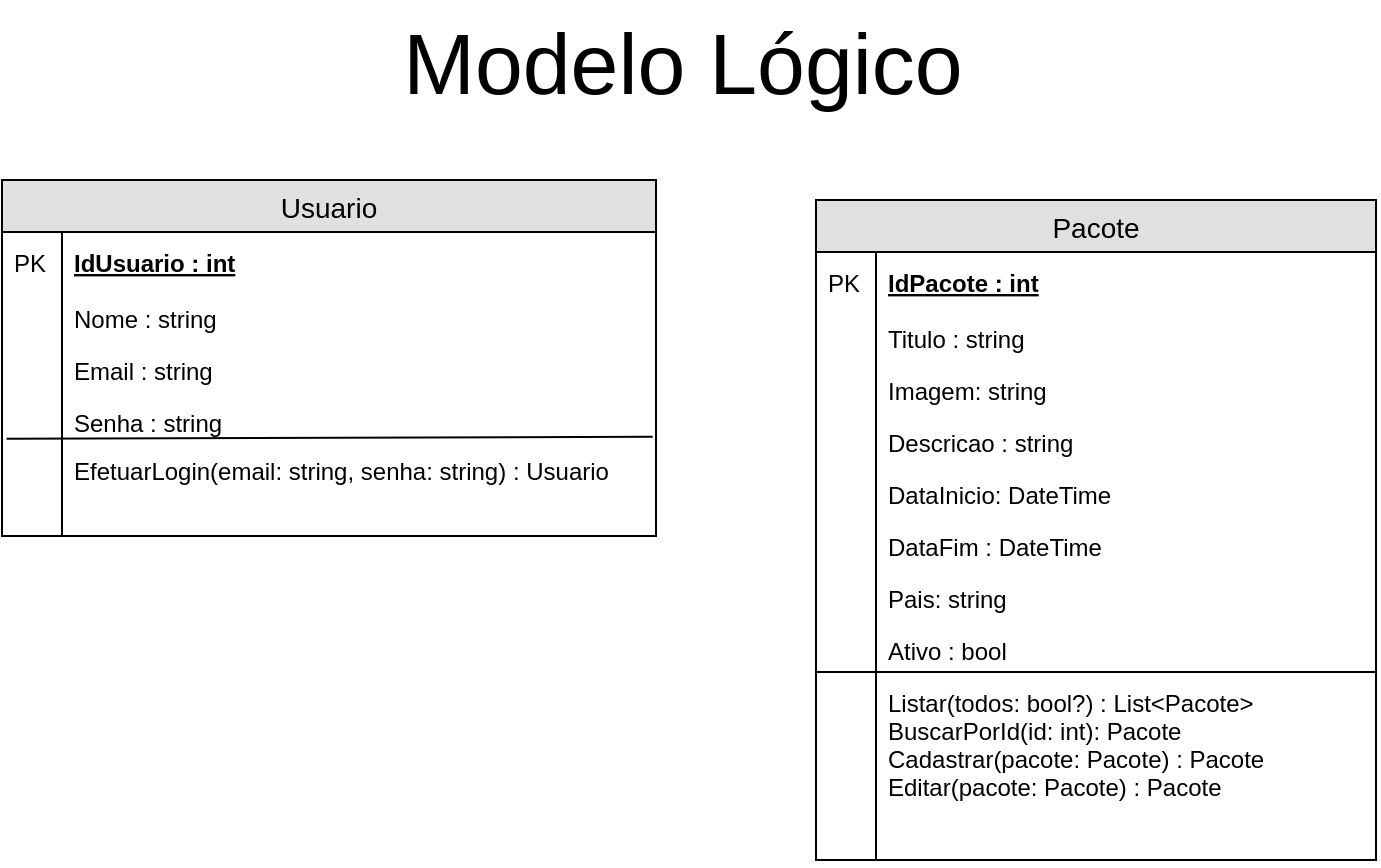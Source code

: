 <mxfile version="12.5.8" type="device"><diagram id="sK4Pc5eGpRksx_3JGdV3" name="Page-2"><mxGraphModel dx="1038" dy="531" grid="1" gridSize="10" guides="1" tooltips="1" connect="1" arrows="1" fold="1" page="1" pageScale="1" pageWidth="827" pageHeight="1169" math="0" shadow="0"><root><mxCell id="xXAz9D_2bQfbToG_ocmP-0"/><mxCell id="xXAz9D_2bQfbToG_ocmP-1" parent="xXAz9D_2bQfbToG_ocmP-0"/><mxCell id="SWj2FK91KR-_j_shpl1V-0" value="&lt;font style=&quot;font-size: 43px&quot;&gt;Modelo Lógico&lt;/font&gt;" style="text;html=1;align=center;" vertex="1" parent="xXAz9D_2bQfbToG_ocmP-1"><mxGeometry x="233" y="30" width="360" height="50" as="geometry"/></mxCell><mxCell id="SWj2FK91KR-_j_shpl1V-1" value="Usuario" style="swimlane;fontStyle=0;childLayout=stackLayout;horizontal=1;startSize=26;fillColor=#e0e0e0;horizontalStack=0;resizeParent=1;resizeParentMax=0;resizeLast=0;collapsible=1;marginBottom=0;swimlaneFillColor=#ffffff;align=center;fontSize=14;" vertex="1" parent="xXAz9D_2bQfbToG_ocmP-1"><mxGeometry x="73" y="120" width="327" height="178" as="geometry"/></mxCell><mxCell id="SWj2FK91KR-_j_shpl1V-2" value="IdUsuario : int" style="shape=partialRectangle;top=0;left=0;right=0;bottom=1;align=left;verticalAlign=middle;fillColor=none;spacingLeft=34;spacingRight=4;overflow=hidden;rotatable=0;points=[[0,0.5],[1,0.5]];portConstraint=eastwest;dropTarget=0;fontStyle=5;fontSize=12;strokeColor=none;" vertex="1" parent="SWj2FK91KR-_j_shpl1V-1"><mxGeometry y="26" width="327" height="30" as="geometry"/></mxCell><mxCell id="SWj2FK91KR-_j_shpl1V-3" value="PK" style="shape=partialRectangle;top=0;left=0;bottom=0;fillColor=none;align=left;verticalAlign=middle;spacingLeft=4;spacingRight=4;overflow=hidden;rotatable=0;points=[];portConstraint=eastwest;part=1;fontSize=12;" vertex="1" connectable="0" parent="SWj2FK91KR-_j_shpl1V-2"><mxGeometry width="30" height="30" as="geometry"/></mxCell><mxCell id="SWj2FK91KR-_j_shpl1V-4" value="Nome : string" style="shape=partialRectangle;top=0;left=0;right=0;bottom=0;align=left;verticalAlign=top;fillColor=none;spacingLeft=34;spacingRight=4;overflow=hidden;rotatable=0;points=[[0,0.5],[1,0.5]];portConstraint=eastwest;dropTarget=0;fontSize=12;" vertex="1" parent="SWj2FK91KR-_j_shpl1V-1"><mxGeometry y="56" width="327" height="26" as="geometry"/></mxCell><mxCell id="SWj2FK91KR-_j_shpl1V-5" value="" style="shape=partialRectangle;top=0;left=0;bottom=0;fillColor=none;align=left;verticalAlign=top;spacingLeft=4;spacingRight=4;overflow=hidden;rotatable=0;points=[];portConstraint=eastwest;part=1;fontSize=12;" vertex="1" connectable="0" parent="SWj2FK91KR-_j_shpl1V-4"><mxGeometry width="30" height="26" as="geometry"/></mxCell><mxCell id="SWj2FK91KR-_j_shpl1V-6" value="Email : string" style="shape=partialRectangle;top=0;left=0;right=0;bottom=0;align=left;verticalAlign=top;fillColor=none;spacingLeft=34;spacingRight=4;overflow=hidden;rotatable=0;points=[[0,0.5],[1,0.5]];portConstraint=eastwest;dropTarget=0;fontSize=12;" vertex="1" parent="SWj2FK91KR-_j_shpl1V-1"><mxGeometry y="82" width="327" height="26" as="geometry"/></mxCell><mxCell id="SWj2FK91KR-_j_shpl1V-7" value="" style="shape=partialRectangle;top=0;left=0;bottom=0;fillColor=none;align=left;verticalAlign=top;spacingLeft=4;spacingRight=4;overflow=hidden;rotatable=0;points=[];portConstraint=eastwest;part=1;fontSize=12;" vertex="1" connectable="0" parent="SWj2FK91KR-_j_shpl1V-6"><mxGeometry width="30" height="26" as="geometry"/></mxCell><mxCell id="SWj2FK91KR-_j_shpl1V-8" value="Senha : string" style="shape=partialRectangle;top=0;left=0;right=0;bottom=0;align=left;verticalAlign=top;fillColor=none;spacingLeft=34;spacingRight=4;overflow=hidden;rotatable=0;points=[[0,0.5],[1,0.5]];portConstraint=eastwest;dropTarget=0;fontSize=12;strokeColor=#000000;" vertex="1" parent="SWj2FK91KR-_j_shpl1V-1"><mxGeometry y="108" width="327" height="24" as="geometry"/></mxCell><mxCell id="SWj2FK91KR-_j_shpl1V-9" value="" style="shape=partialRectangle;top=0;left=0;bottom=0;fillColor=none;align=left;verticalAlign=top;spacingLeft=4;spacingRight=4;overflow=hidden;rotatable=0;points=[];portConstraint=eastwest;part=1;fontSize=12;" vertex="1" connectable="0" parent="SWj2FK91KR-_j_shpl1V-8"><mxGeometry width="30" height="24" as="geometry"/></mxCell><mxCell id="SWj2FK91KR-_j_shpl1V-10" value="EfetuarLogin(email: string, senha: string) : Usuario" style="shape=partialRectangle;top=0;left=0;right=0;bottom=0;align=left;verticalAlign=top;fillColor=none;spacingLeft=34;spacingRight=4;overflow=hidden;rotatable=0;points=[[0,0.5],[1,0.5]];portConstraint=eastwest;dropTarget=0;fontSize=12;strokeWidth=15;labelBorderColor=none;strokeColor=none;" vertex="1" parent="SWj2FK91KR-_j_shpl1V-1"><mxGeometry y="132" width="327" height="46" as="geometry"/></mxCell><mxCell id="SWj2FK91KR-_j_shpl1V-11" value="" style="shape=partialRectangle;top=0;left=0;bottom=0;fillColor=none;align=left;verticalAlign=top;spacingLeft=4;spacingRight=4;overflow=hidden;rotatable=0;points=[];portConstraint=eastwest;part=1;fontSize=12;" vertex="1" connectable="0" parent="SWj2FK91KR-_j_shpl1V-10"><mxGeometry width="30" height="46" as="geometry"/></mxCell><mxCell id="SWj2FK91KR-_j_shpl1V-23" value="" style="endArrow=none;html=1;entryX=0.995;entryY=-0.078;entryDx=0;entryDy=0;entryPerimeter=0;exitX=0.007;exitY=0.892;exitDx=0;exitDy=0;exitPerimeter=0;" edge="1" parent="SWj2FK91KR-_j_shpl1V-1" source="SWj2FK91KR-_j_shpl1V-8" target="SWj2FK91KR-_j_shpl1V-10"><mxGeometry width="50" height="50" relative="1" as="geometry"><mxPoint x="-3" y="260" as="sourcePoint"/><mxPoint x="47" y="210" as="targetPoint"/></mxGeometry></mxCell><mxCell id="SWj2FK91KR-_j_shpl1V-12" value="Pacote" style="swimlane;fontStyle=0;childLayout=stackLayout;horizontal=1;startSize=26;fillColor=#e0e0e0;horizontalStack=0;resizeParent=1;resizeParentMax=0;resizeLast=0;collapsible=1;marginBottom=0;swimlaneFillColor=#ffffff;align=center;fontSize=14;" vertex="1" parent="xXAz9D_2bQfbToG_ocmP-1"><mxGeometry x="480" y="130" width="280" height="330" as="geometry"/></mxCell><mxCell id="SWj2FK91KR-_j_shpl1V-13" value="IdPacote : int" style="shape=partialRectangle;top=0;left=0;right=0;bottom=1;align=left;verticalAlign=middle;fillColor=none;spacingLeft=34;spacingRight=4;overflow=hidden;rotatable=0;points=[[0,0.5],[1,0.5]];portConstraint=eastwest;dropTarget=0;fontStyle=5;fontSize=12;strokeColor=none;" vertex="1" parent="SWj2FK91KR-_j_shpl1V-12"><mxGeometry y="26" width="280" height="30" as="geometry"/></mxCell><mxCell id="SWj2FK91KR-_j_shpl1V-14" value="PK" style="shape=partialRectangle;top=0;left=0;bottom=0;fillColor=none;align=left;verticalAlign=middle;spacingLeft=4;spacingRight=4;overflow=hidden;rotatable=0;points=[];portConstraint=eastwest;part=1;fontSize=12;" vertex="1" connectable="0" parent="SWj2FK91KR-_j_shpl1V-13"><mxGeometry width="30" height="30" as="geometry"/></mxCell><mxCell id="SWj2FK91KR-_j_shpl1V-15" value="Titulo : string" style="shape=partialRectangle;top=0;left=0;right=0;bottom=0;align=left;verticalAlign=top;fillColor=none;spacingLeft=34;spacingRight=4;overflow=hidden;rotatable=0;points=[[0,0.5],[1,0.5]];portConstraint=eastwest;dropTarget=0;fontSize=12;" vertex="1" parent="SWj2FK91KR-_j_shpl1V-12"><mxGeometry y="56" width="280" height="26" as="geometry"/></mxCell><mxCell id="SWj2FK91KR-_j_shpl1V-16" value="" style="shape=partialRectangle;top=0;left=0;bottom=0;fillColor=none;align=left;verticalAlign=top;spacingLeft=4;spacingRight=4;overflow=hidden;rotatable=0;points=[];portConstraint=eastwest;part=1;fontSize=12;" vertex="1" connectable="0" parent="SWj2FK91KR-_j_shpl1V-15"><mxGeometry width="30" height="26" as="geometry"/></mxCell><mxCell id="SWj2FK91KR-_j_shpl1V-17" value="Imagem: string" style="shape=partialRectangle;top=0;left=0;right=0;bottom=0;align=left;verticalAlign=top;fillColor=none;spacingLeft=34;spacingRight=4;overflow=hidden;rotatable=0;points=[[0,0.5],[1,0.5]];portConstraint=eastwest;dropTarget=0;fontSize=12;" vertex="1" parent="SWj2FK91KR-_j_shpl1V-12"><mxGeometry y="82" width="280" height="26" as="geometry"/></mxCell><mxCell id="SWj2FK91KR-_j_shpl1V-18" value="" style="shape=partialRectangle;top=0;left=0;bottom=0;fillColor=none;align=left;verticalAlign=top;spacingLeft=4;spacingRight=4;overflow=hidden;rotatable=0;points=[];portConstraint=eastwest;part=1;fontSize=12;" vertex="1" connectable="0" parent="SWj2FK91KR-_j_shpl1V-17"><mxGeometry width="30" height="26" as="geometry"/></mxCell><mxCell id="SWj2FK91KR-_j_shpl1V-19" value="Descricao : string" style="shape=partialRectangle;top=0;left=0;right=0;bottom=0;align=left;verticalAlign=top;fillColor=none;spacingLeft=34;spacingRight=4;overflow=hidden;rotatable=0;points=[[0,0.5],[1,0.5]];portConstraint=eastwest;dropTarget=0;fontSize=12;" vertex="1" parent="SWj2FK91KR-_j_shpl1V-12"><mxGeometry y="108" width="280" height="26" as="geometry"/></mxCell><mxCell id="SWj2FK91KR-_j_shpl1V-20" value="" style="shape=partialRectangle;top=0;left=0;bottom=0;fillColor=none;align=left;verticalAlign=top;spacingLeft=4;spacingRight=4;overflow=hidden;rotatable=0;points=[];portConstraint=eastwest;part=1;fontSize=12;" vertex="1" connectable="0" parent="SWj2FK91KR-_j_shpl1V-19"><mxGeometry width="30" height="26" as="geometry"/></mxCell><mxCell id="SWj2FK91KR-_j_shpl1V-21" value="DataInicio: DateTime" style="shape=partialRectangle;top=0;left=0;right=0;bottom=0;align=left;verticalAlign=top;fillColor=none;spacingLeft=34;spacingRight=4;overflow=hidden;rotatable=0;points=[[0,0.5],[1,0.5]];portConstraint=eastwest;dropTarget=0;fontSize=12;" vertex="1" parent="SWj2FK91KR-_j_shpl1V-12"><mxGeometry y="134" width="280" height="26" as="geometry"/></mxCell><mxCell id="SWj2FK91KR-_j_shpl1V-22" value="" style="shape=partialRectangle;top=0;left=0;bottom=0;fillColor=none;align=left;verticalAlign=top;spacingLeft=4;spacingRight=4;overflow=hidden;rotatable=0;points=[];portConstraint=eastwest;part=1;fontSize=12;" vertex="1" connectable="0" parent="SWj2FK91KR-_j_shpl1V-21"><mxGeometry width="30" height="26" as="geometry"/></mxCell><mxCell id="SWj2FK91KR-_j_shpl1V-26" value="DataFim : DateTime" style="shape=partialRectangle;top=0;left=0;right=0;bottom=0;align=left;verticalAlign=top;fillColor=none;spacingLeft=34;spacingRight=4;overflow=hidden;rotatable=0;points=[[0,0.5],[1,0.5]];portConstraint=eastwest;dropTarget=0;fontSize=12;" vertex="1" parent="SWj2FK91KR-_j_shpl1V-12"><mxGeometry y="160" width="280" height="26" as="geometry"/></mxCell><mxCell id="SWj2FK91KR-_j_shpl1V-27" value="" style="shape=partialRectangle;top=0;left=0;bottom=0;fillColor=none;align=left;verticalAlign=top;spacingLeft=4;spacingRight=4;overflow=hidden;rotatable=0;points=[];portConstraint=eastwest;part=1;fontSize=12;" vertex="1" connectable="0" parent="SWj2FK91KR-_j_shpl1V-26"><mxGeometry width="30" height="26" as="geometry"/></mxCell><mxCell id="SWj2FK91KR-_j_shpl1V-28" value="Pais: string" style="shape=partialRectangle;top=0;left=0;right=0;bottom=0;align=left;verticalAlign=top;fillColor=none;spacingLeft=34;spacingRight=4;overflow=hidden;rotatable=0;points=[[0,0.5],[1,0.5]];portConstraint=eastwest;dropTarget=0;fontSize=12;" vertex="1" parent="SWj2FK91KR-_j_shpl1V-12"><mxGeometry y="186" width="280" height="26" as="geometry"/></mxCell><mxCell id="SWj2FK91KR-_j_shpl1V-29" value="" style="shape=partialRectangle;top=0;left=0;bottom=0;fillColor=none;align=left;verticalAlign=top;spacingLeft=4;spacingRight=4;overflow=hidden;rotatable=0;points=[];portConstraint=eastwest;part=1;fontSize=12;" vertex="1" connectable="0" parent="SWj2FK91KR-_j_shpl1V-28"><mxGeometry width="30" height="26" as="geometry"/></mxCell><mxCell id="SWj2FK91KR-_j_shpl1V-30" value="Ativo : bool" style="shape=partialRectangle;top=0;left=0;right=0;bottom=0;align=left;verticalAlign=top;fillColor=none;spacingLeft=34;spacingRight=4;overflow=hidden;rotatable=0;points=[[0,0.5],[1,0.5]];portConstraint=eastwest;dropTarget=0;fontSize=12;strokeColor=#000000;" vertex="1" parent="SWj2FK91KR-_j_shpl1V-12"><mxGeometry y="212" width="280" height="26" as="geometry"/></mxCell><mxCell id="SWj2FK91KR-_j_shpl1V-31" value="" style="shape=partialRectangle;top=0;left=0;bottom=0;fillColor=none;align=left;verticalAlign=top;spacingLeft=4;spacingRight=4;overflow=hidden;rotatable=0;points=[];portConstraint=eastwest;part=1;fontSize=12;" vertex="1" connectable="0" parent="SWj2FK91KR-_j_shpl1V-30"><mxGeometry width="30" height="26" as="geometry"/></mxCell><mxCell id="SWj2FK91KR-_j_shpl1V-32" value="Listar(todos: bool?) : List&lt;Pacote&gt;&#10;BuscarPorId(id: int): Pacote&#10;Cadastrar(pacote: Pacote) : Pacote&#10;Editar(pacote: Pacote) : Pacote&#10;" style="shape=partialRectangle;top=0;left=0;right=0;bottom=0;align=left;verticalAlign=top;fillColor=none;spacingLeft=34;spacingRight=4;overflow=hidden;rotatable=0;points=[[0,0.5],[1,0.5]];portConstraint=eastwest;dropTarget=0;fontSize=12;perimeterSpacing=5;" vertex="1" parent="SWj2FK91KR-_j_shpl1V-12"><mxGeometry y="238" width="280" height="92" as="geometry"/></mxCell><mxCell id="SWj2FK91KR-_j_shpl1V-33" value="" style="shape=partialRectangle;top=0;left=0;bottom=0;fillColor=none;align=left;verticalAlign=top;spacingLeft=4;spacingRight=4;overflow=hidden;rotatable=0;points=[];portConstraint=eastwest;part=1;fontSize=12;" vertex="1" connectable="0" parent="SWj2FK91KR-_j_shpl1V-32"><mxGeometry width="30" height="92" as="geometry"/></mxCell><mxCell id="SWj2FK91KR-_j_shpl1V-34" value="" style="endArrow=none;html=1;entryX=1;entryY=0.5;entryDx=0;entryDy=0;exitX=0;exitY=0.5;exitDx=0;exitDy=0;" edge="1" parent="SWj2FK91KR-_j_shpl1V-12"><mxGeometry width="50" height="50" relative="1" as="geometry"><mxPoint y="236" as="sourcePoint"/><mxPoint x="280" y="236" as="targetPoint"/></mxGeometry></mxCell></root></mxGraphModel></diagram></mxfile>